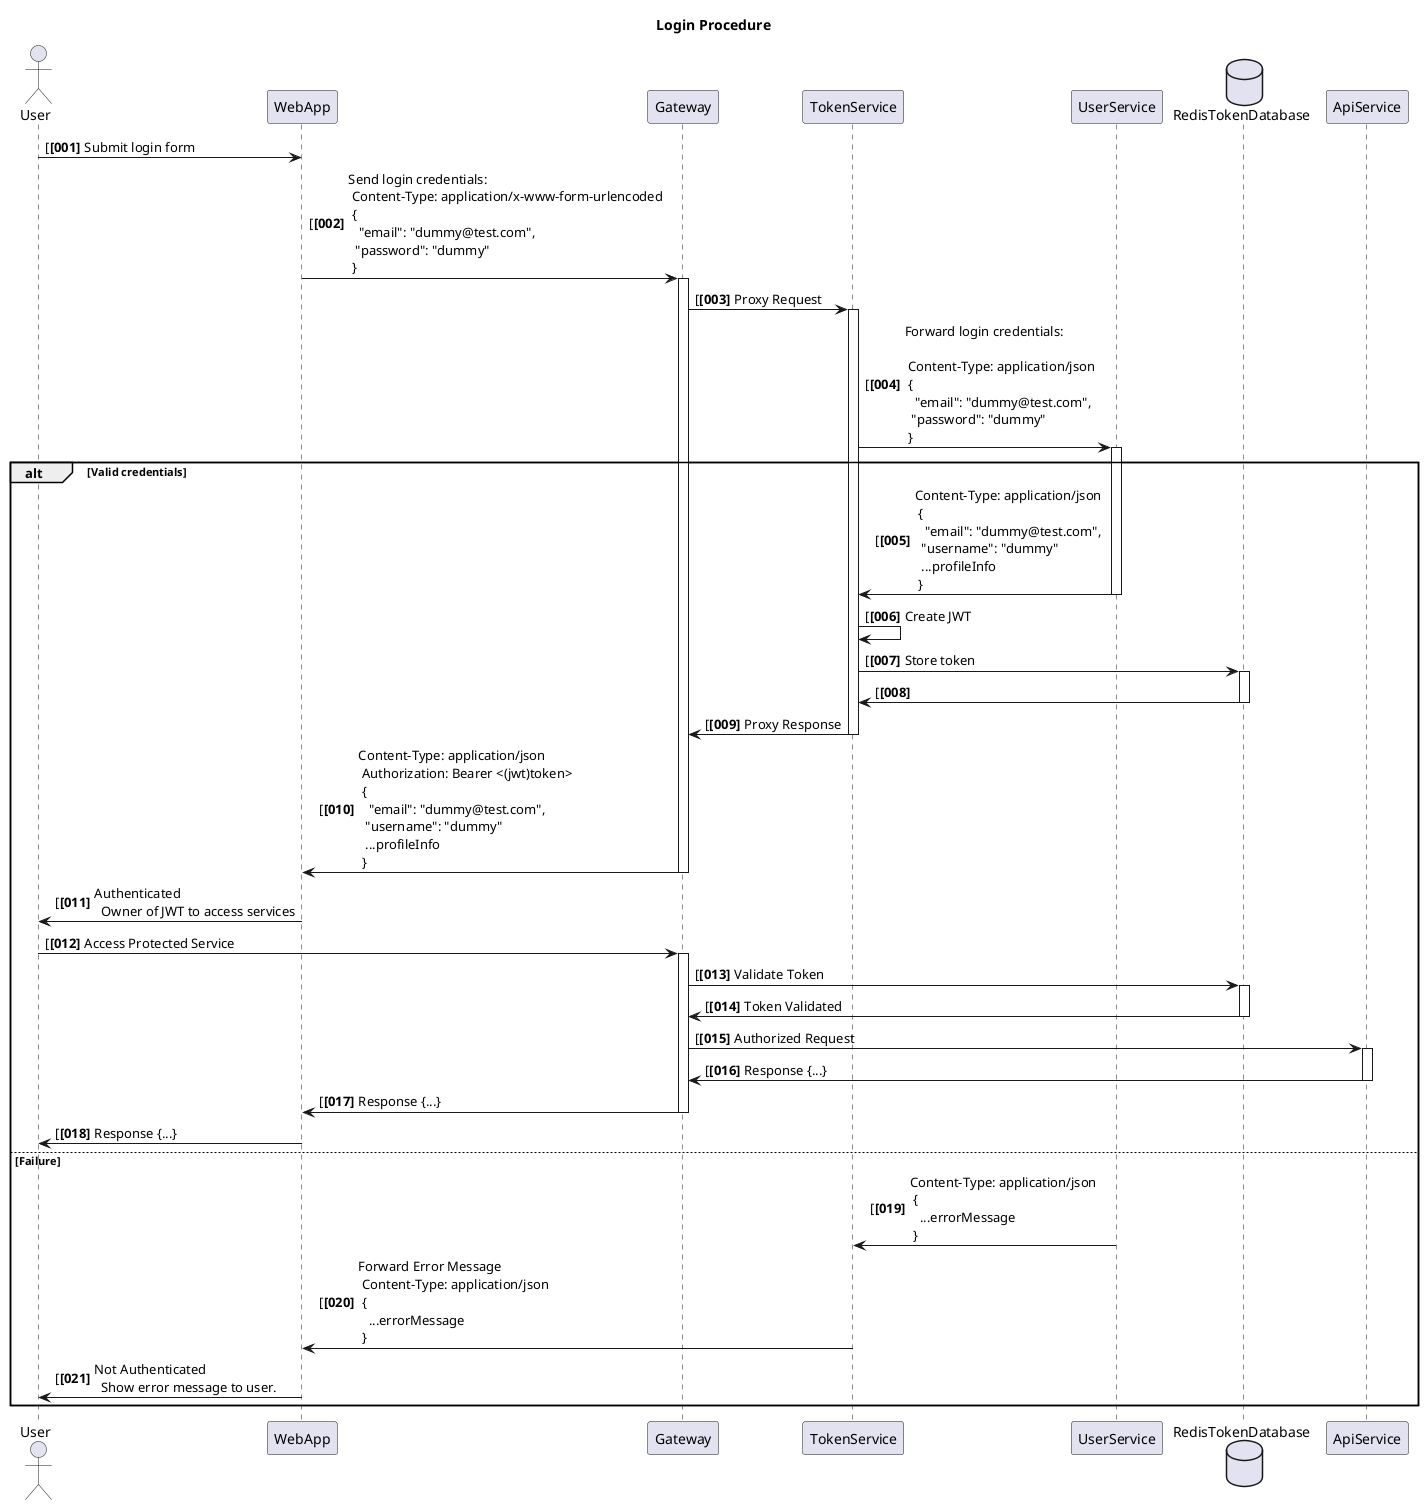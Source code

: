 @startuml
autonumber "[<b>[000]"
actor User

title: Login Procedure

User -> WebApp: Submit login form


WebApp -> Gateway: \
Send login credentials: \n\
 Content-Type: application/x-www-form-urlencoded \n\
 {\n \
  "email": "dummy@test.com",\n\
  "password": "dummy" \n\
 }

activate Gateway

Gateway -> TokenService: Proxy Request
activate TokenService

TokenService -> UserService: \
Forward login credentials: \n\n\
 Content-Type: application/json \n\
 {\n \
  "email": "dummy@test.com",\n\
  "password": "dummy" \n\
 }
activate UserService

database RedisTokenDatabase

alt Valid credentials
UserService -> TokenService: \
 Content-Type: application/json \n\
 {\n \
  "email": "dummy@test.com",\n\
  "username": "dummy" \n\
  ...profileInfo \n\
 }

deactivate UserService

TokenService -> TokenService: Create JWT

TokenService -> RedisTokenDatabase: \
  Store token
activate RedisTokenDatabase
TokenService <- RedisTokenDatabase:
deactivate RedisTokenDatabase

TokenService -> Gateway: Proxy Response
deactivate TokenService

Gateway -> WebApp: \
 Content-Type: application/json \n\
 Authorization: Bearer <(jwt)token> \n\
 {\n \
  "email": "dummy@test.com",\n\
  "username": "dummy" \n\
  ...profileInfo \n\
 }
deactivate Gateway

WebApp -> User: Authenticated \n\
  Owner of JWT to access services

User -> Gateway: Access Protected Service
activate Gateway

Gateway -> RedisTokenDatabase: Validate Token
activate RedisTokenDatabase

Gateway <- RedisTokenDatabase: Token Validated
deactivate RedisTokenDatabase

Gateway -> ApiService: Authorized Request
activate ApiService

Gateway <- ApiService: Response {...}
deactivate ApiService

Gateway -> WebApp: Response {...}
deactivate Gateway
WebApp -> User: Response {...}

else Failure
UserService -> TokenService: \
 Content-Type: application/json \n\
 {\n \
  ...errorMessage \n\
 }

TokenService -> WebApp: \
 Forward Error Message\n\
 Content-Type: application/json \n\
 {\n \
  ...errorMessage \n\
 }

WebApp -> User: Not Authenticated \n\
  Show error message to user.
end

@enduml
